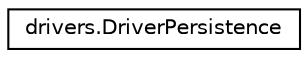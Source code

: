 digraph "Graphical Class Hierarchy"
{
 // INTERACTIVE_SVG=YES
 // LATEX_PDF_SIZE
  edge [fontname="Helvetica",fontsize="10",labelfontname="Helvetica",labelfontsize="10"];
  node [fontname="Helvetica",fontsize="10",shape=record];
  rankdir="LR";
  Node0 [label="drivers.DriverPersistence",height=0.2,width=0.4,color="black", fillcolor="white", style="filled",URL="$classdrivers_1_1DriverPersistence.html",tooltip=" "];
}
